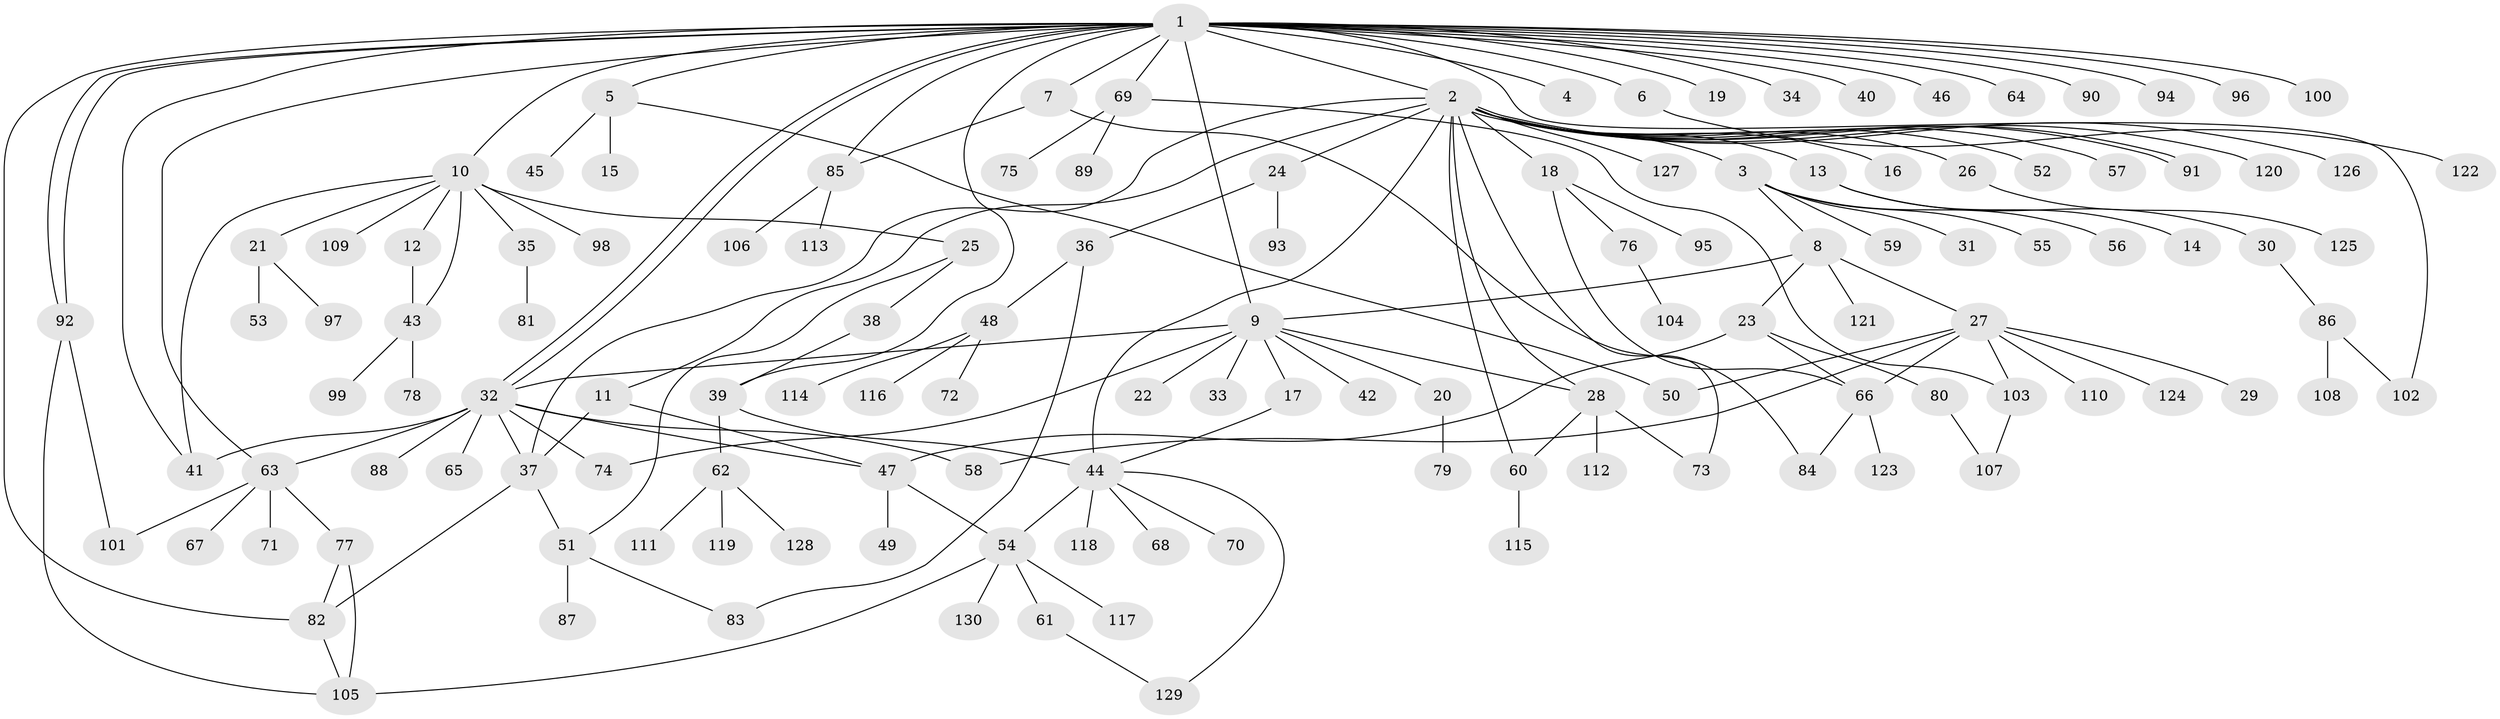 // Generated by graph-tools (version 1.1) at 2025/14/03/09/25 04:14:27]
// undirected, 130 vertices, 168 edges
graph export_dot {
graph [start="1"]
  node [color=gray90,style=filled];
  1;
  2;
  3;
  4;
  5;
  6;
  7;
  8;
  9;
  10;
  11;
  12;
  13;
  14;
  15;
  16;
  17;
  18;
  19;
  20;
  21;
  22;
  23;
  24;
  25;
  26;
  27;
  28;
  29;
  30;
  31;
  32;
  33;
  34;
  35;
  36;
  37;
  38;
  39;
  40;
  41;
  42;
  43;
  44;
  45;
  46;
  47;
  48;
  49;
  50;
  51;
  52;
  53;
  54;
  55;
  56;
  57;
  58;
  59;
  60;
  61;
  62;
  63;
  64;
  65;
  66;
  67;
  68;
  69;
  70;
  71;
  72;
  73;
  74;
  75;
  76;
  77;
  78;
  79;
  80;
  81;
  82;
  83;
  84;
  85;
  86;
  87;
  88;
  89;
  90;
  91;
  92;
  93;
  94;
  95;
  96;
  97;
  98;
  99;
  100;
  101;
  102;
  103;
  104;
  105;
  106;
  107;
  108;
  109;
  110;
  111;
  112;
  113;
  114;
  115;
  116;
  117;
  118;
  119;
  120;
  121;
  122;
  123;
  124;
  125;
  126;
  127;
  128;
  129;
  130;
  1 -- 2;
  1 -- 4;
  1 -- 5;
  1 -- 6;
  1 -- 7;
  1 -- 9;
  1 -- 10;
  1 -- 19;
  1 -- 32;
  1 -- 32;
  1 -- 34;
  1 -- 39;
  1 -- 40;
  1 -- 41;
  1 -- 46;
  1 -- 63;
  1 -- 64;
  1 -- 69;
  1 -- 82;
  1 -- 85;
  1 -- 90;
  1 -- 92;
  1 -- 92;
  1 -- 94;
  1 -- 96;
  1 -- 100;
  1 -- 102;
  2 -- 3;
  2 -- 11;
  2 -- 13;
  2 -- 16;
  2 -- 18;
  2 -- 24;
  2 -- 26;
  2 -- 28;
  2 -- 37;
  2 -- 44;
  2 -- 52;
  2 -- 57;
  2 -- 60;
  2 -- 73;
  2 -- 91;
  2 -- 91;
  2 -- 120;
  2 -- 126;
  2 -- 127;
  3 -- 8;
  3 -- 31;
  3 -- 55;
  3 -- 56;
  3 -- 59;
  5 -- 15;
  5 -- 45;
  5 -- 50;
  6 -- 122;
  7 -- 84;
  7 -- 85;
  8 -- 9;
  8 -- 23;
  8 -- 27;
  8 -- 121;
  9 -- 17;
  9 -- 20;
  9 -- 22;
  9 -- 28;
  9 -- 32;
  9 -- 33;
  9 -- 42;
  9 -- 74;
  10 -- 12;
  10 -- 21;
  10 -- 25;
  10 -- 35;
  10 -- 41;
  10 -- 43;
  10 -- 98;
  10 -- 109;
  11 -- 37;
  11 -- 47;
  12 -- 43;
  13 -- 14;
  13 -- 30;
  17 -- 44;
  18 -- 66;
  18 -- 76;
  18 -- 95;
  20 -- 79;
  21 -- 53;
  21 -- 97;
  23 -- 47;
  23 -- 66;
  23 -- 80;
  24 -- 36;
  24 -- 93;
  25 -- 38;
  25 -- 51;
  26 -- 125;
  27 -- 29;
  27 -- 50;
  27 -- 58;
  27 -- 66;
  27 -- 103;
  27 -- 110;
  27 -- 124;
  28 -- 60;
  28 -- 73;
  28 -- 112;
  30 -- 86;
  32 -- 37;
  32 -- 41;
  32 -- 47;
  32 -- 58;
  32 -- 63;
  32 -- 65;
  32 -- 74;
  32 -- 88;
  35 -- 81;
  36 -- 48;
  36 -- 83;
  37 -- 51;
  37 -- 82;
  38 -- 39;
  39 -- 44;
  39 -- 62;
  43 -- 78;
  43 -- 99;
  44 -- 54;
  44 -- 68;
  44 -- 70;
  44 -- 118;
  44 -- 129;
  47 -- 49;
  47 -- 54;
  48 -- 72;
  48 -- 114;
  48 -- 116;
  51 -- 83;
  51 -- 87;
  54 -- 61;
  54 -- 105;
  54 -- 117;
  54 -- 130;
  60 -- 115;
  61 -- 129;
  62 -- 111;
  62 -- 119;
  62 -- 128;
  63 -- 67;
  63 -- 71;
  63 -- 77;
  63 -- 101;
  66 -- 84;
  66 -- 123;
  69 -- 75;
  69 -- 89;
  69 -- 103;
  76 -- 104;
  77 -- 82;
  77 -- 105;
  80 -- 107;
  82 -- 105;
  85 -- 106;
  85 -- 113;
  86 -- 102;
  86 -- 108;
  92 -- 101;
  92 -- 105;
  103 -- 107;
}
